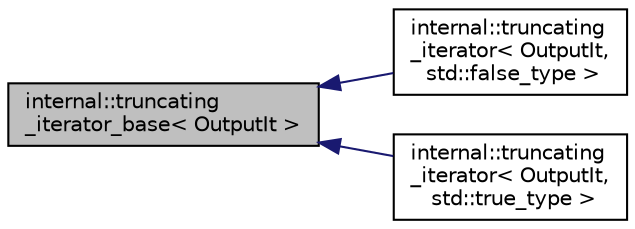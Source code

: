 digraph "internal::truncating_iterator_base&lt; OutputIt &gt;"
{
  edge [fontname="Helvetica",fontsize="10",labelfontname="Helvetica",labelfontsize="10"];
  node [fontname="Helvetica",fontsize="10",shape=record];
  rankdir="LR";
  Node0 [label="internal::truncating\l_iterator_base\< OutputIt \>",height=0.2,width=0.4,color="black", fillcolor="grey75", style="filled", fontcolor="black"];
  Node0 -> Node1 [dir="back",color="midnightblue",fontsize="10",style="solid",fontname="Helvetica"];
  Node1 [label="internal::truncating\l_iterator\< OutputIt,\l std::false_type \>",height=0.2,width=0.4,color="black", fillcolor="white", style="filled",URL="$classinternal_1_1truncating__iterator_3_01OutputIt_00_01std_1_1false__type_01_4.html"];
  Node0 -> Node2 [dir="back",color="midnightblue",fontsize="10",style="solid",fontname="Helvetica"];
  Node2 [label="internal::truncating\l_iterator\< OutputIt,\l std::true_type \>",height=0.2,width=0.4,color="black", fillcolor="white", style="filled",URL="$classinternal_1_1truncating__iterator_3_01OutputIt_00_01std_1_1true__type_01_4.html"];
}
